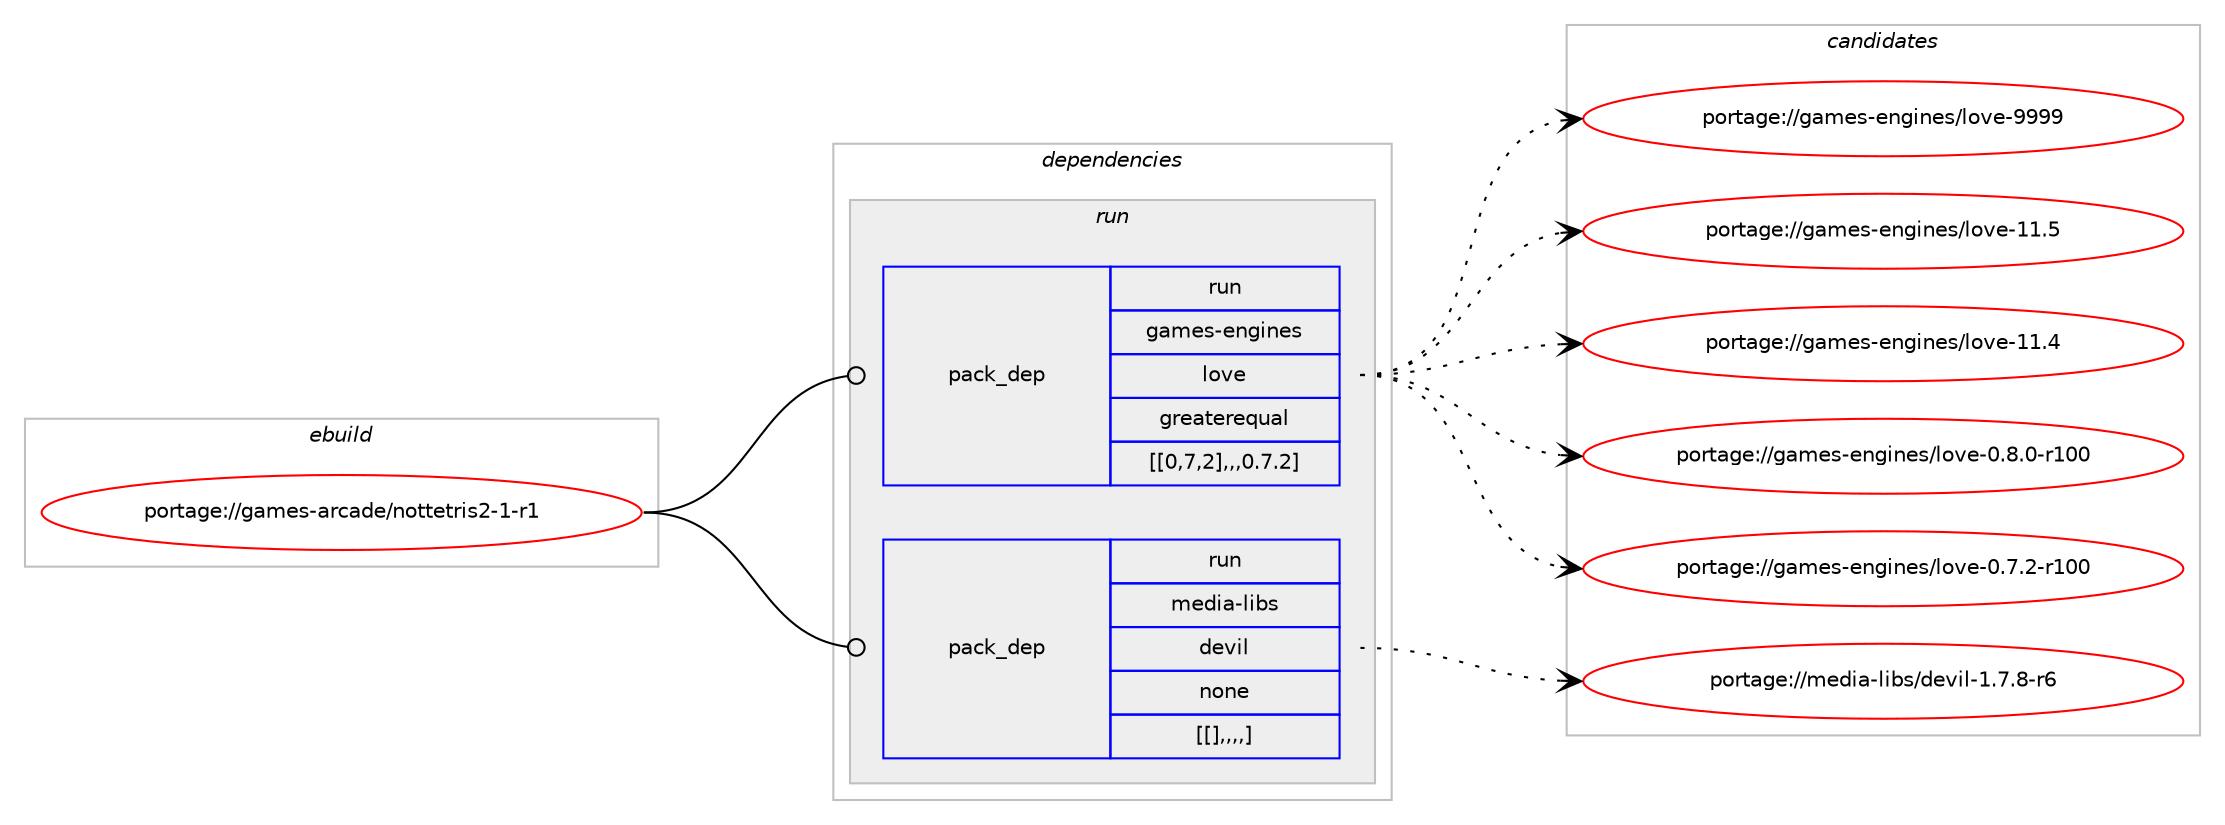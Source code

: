 digraph prolog {

# *************
# Graph options
# *************

newrank=true;
concentrate=true;
compound=true;
graph [rankdir=LR,fontname=Helvetica,fontsize=10,ranksep=1.5];#, ranksep=2.5, nodesep=0.2];
edge  [arrowhead=vee];
node  [fontname=Helvetica,fontsize=10];

# **********
# The ebuild
# **********

subgraph cluster_leftcol {
color=gray;
label=<<i>ebuild</i>>;
id [label="portage://games-arcade/nottetris2-1-r1", color=red, width=4, href="../games-arcade/nottetris2-1-r1.svg"];
}

# ****************
# The dependencies
# ****************

subgraph cluster_midcol {
color=gray;
label=<<i>dependencies</i>>;
subgraph cluster_compile {
fillcolor="#eeeeee";
style=filled;
label=<<i>compile</i>>;
}
subgraph cluster_compileandrun {
fillcolor="#eeeeee";
style=filled;
label=<<i>compile and run</i>>;
}
subgraph cluster_run {
fillcolor="#eeeeee";
style=filled;
label=<<i>run</i>>;
subgraph pack162574 {
dependency228706 [label=<<TABLE BORDER="0" CELLBORDER="1" CELLSPACING="0" CELLPADDING="4" WIDTH="220"><TR><TD ROWSPAN="6" CELLPADDING="30">pack_dep</TD></TR><TR><TD WIDTH="110">run</TD></TR><TR><TD>games-engines</TD></TR><TR><TD>love</TD></TR><TR><TD>greaterequal</TD></TR><TR><TD>[[0,7,2],,,0.7.2]</TD></TR></TABLE>>, shape=none, color=blue];
}
id:e -> dependency228706:w [weight=20,style="solid",arrowhead="odot"];
subgraph pack162575 {
dependency228707 [label=<<TABLE BORDER="0" CELLBORDER="1" CELLSPACING="0" CELLPADDING="4" WIDTH="220"><TR><TD ROWSPAN="6" CELLPADDING="30">pack_dep</TD></TR><TR><TD WIDTH="110">run</TD></TR><TR><TD>media-libs</TD></TR><TR><TD>devil</TD></TR><TR><TD>none</TD></TR><TR><TD>[[],,,,]</TD></TR></TABLE>>, shape=none, color=blue];
}
id:e -> dependency228707:w [weight=20,style="solid",arrowhead="odot"];
}
}

# **************
# The candidates
# **************

subgraph cluster_choices {
rank=same;
color=gray;
label=<<i>candidates</i>>;

subgraph choice162574 {
color=black;
nodesep=1;
choice1039710910111545101110103105110101115471081111181014557575757 [label="portage://games-engines/love-9999", color=red, width=4,href="../games-engines/love-9999.svg"];
choice1039710910111545101110103105110101115471081111181014549494653 [label="portage://games-engines/love-11.5", color=red, width=4,href="../games-engines/love-11.5.svg"];
choice1039710910111545101110103105110101115471081111181014549494652 [label="portage://games-engines/love-11.4", color=red, width=4,href="../games-engines/love-11.4.svg"];
choice10397109101115451011101031051101011154710811111810145484656464845114494848 [label="portage://games-engines/love-0.8.0-r100", color=red, width=4,href="../games-engines/love-0.8.0-r100.svg"];
choice10397109101115451011101031051101011154710811111810145484655465045114494848 [label="portage://games-engines/love-0.7.2-r100", color=red, width=4,href="../games-engines/love-0.7.2-r100.svg"];
dependency228706:e -> choice1039710910111545101110103105110101115471081111181014557575757:w [style=dotted,weight="100"];
dependency228706:e -> choice1039710910111545101110103105110101115471081111181014549494653:w [style=dotted,weight="100"];
dependency228706:e -> choice1039710910111545101110103105110101115471081111181014549494652:w [style=dotted,weight="100"];
dependency228706:e -> choice10397109101115451011101031051101011154710811111810145484656464845114494848:w [style=dotted,weight="100"];
dependency228706:e -> choice10397109101115451011101031051101011154710811111810145484655465045114494848:w [style=dotted,weight="100"];
}
subgraph choice162575 {
color=black;
nodesep=1;
choice109101100105974510810598115471001011181051084549465546564511454 [label="portage://media-libs/devil-1.7.8-r6", color=red, width=4,href="../media-libs/devil-1.7.8-r6.svg"];
dependency228707:e -> choice109101100105974510810598115471001011181051084549465546564511454:w [style=dotted,weight="100"];
}
}

}

